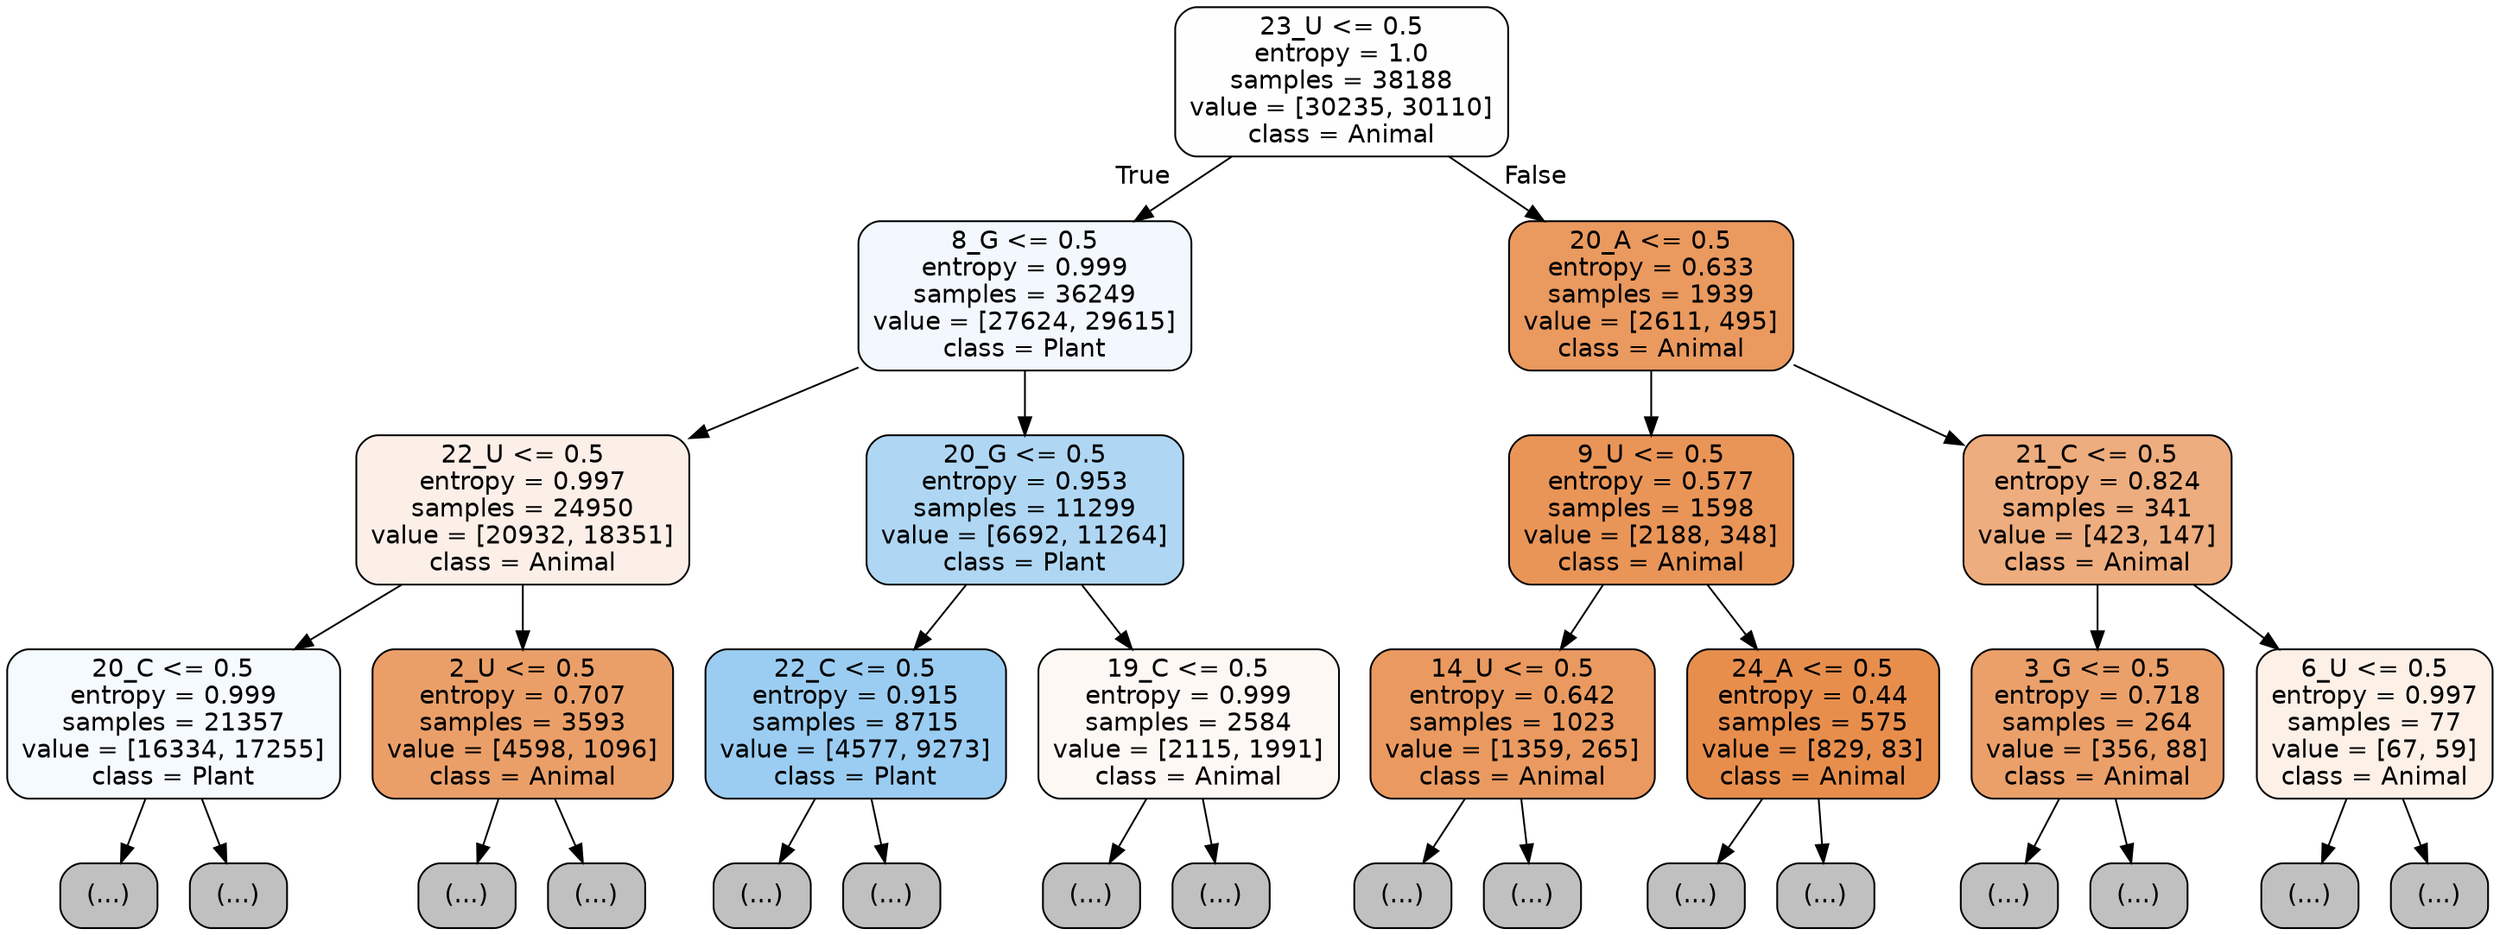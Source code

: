 digraph Tree {
node [shape=box, style="filled, rounded", color="black", fontname="helvetica"] ;
edge [fontname="helvetica"] ;
0 [label="23_U <= 0.5\nentropy = 1.0\nsamples = 38188\nvalue = [30235, 30110]\nclass = Animal", fillcolor="#fffefe"] ;
1 [label="8_G <= 0.5\nentropy = 0.999\nsamples = 36249\nvalue = [27624, 29615]\nclass = Plant", fillcolor="#f2f8fd"] ;
0 -> 1 [labeldistance=2.5, labelangle=45, headlabel="True"] ;
2 [label="22_U <= 0.5\nentropy = 0.997\nsamples = 24950\nvalue = [20932, 18351]\nclass = Animal", fillcolor="#fcefe7"] ;
1 -> 2 ;
3 [label="20_C <= 0.5\nentropy = 0.999\nsamples = 21357\nvalue = [16334, 17255]\nclass = Plant", fillcolor="#f4fafe"] ;
2 -> 3 ;
4 [label="(...)", fillcolor="#C0C0C0"] ;
3 -> 4 ;
7925 [label="(...)", fillcolor="#C0C0C0"] ;
3 -> 7925 ;
10464 [label="2_U <= 0.5\nentropy = 0.707\nsamples = 3593\nvalue = [4598, 1096]\nclass = Animal", fillcolor="#eb9f68"] ;
2 -> 10464 ;
10465 [label="(...)", fillcolor="#C0C0C0"] ;
10464 -> 10465 ;
11410 [label="(...)", fillcolor="#C0C0C0"] ;
10464 -> 11410 ;
11831 [label="20_G <= 0.5\nentropy = 0.953\nsamples = 11299\nvalue = [6692, 11264]\nclass = Plant", fillcolor="#afd7f4"] ;
1 -> 11831 ;
11832 [label="22_C <= 0.5\nentropy = 0.915\nsamples = 8715\nvalue = [4577, 9273]\nclass = Plant", fillcolor="#9bcdf2"] ;
11831 -> 11832 ;
11833 [label="(...)", fillcolor="#C0C0C0"] ;
11832 -> 11833 ;
14652 [label="(...)", fillcolor="#C0C0C0"] ;
11832 -> 14652 ;
15043 [label="19_C <= 0.5\nentropy = 0.999\nsamples = 2584\nvalue = [2115, 1991]\nclass = Animal", fillcolor="#fdf8f3"] ;
11831 -> 15043 ;
15044 [label="(...)", fillcolor="#C0C0C0"] ;
15043 -> 15044 ;
15981 [label="(...)", fillcolor="#C0C0C0"] ;
15043 -> 15981 ;
16138 [label="20_A <= 0.5\nentropy = 0.633\nsamples = 1939\nvalue = [2611, 495]\nclass = Animal", fillcolor="#ea995f"] ;
0 -> 16138 [labeldistance=2.5, labelangle=-45, headlabel="False"] ;
16139 [label="9_U <= 0.5\nentropy = 0.577\nsamples = 1598\nvalue = [2188, 348]\nclass = Animal", fillcolor="#e99558"] ;
16138 -> 16139 ;
16140 [label="14_U <= 0.5\nentropy = 0.642\nsamples = 1023\nvalue = [1359, 265]\nclass = Animal", fillcolor="#ea9a60"] ;
16139 -> 16140 ;
16141 [label="(...)", fillcolor="#C0C0C0"] ;
16140 -> 16141 ;
16464 [label="(...)", fillcolor="#C0C0C0"] ;
16140 -> 16464 ;
16569 [label="24_A <= 0.5\nentropy = 0.44\nsamples = 575\nvalue = [829, 83]\nclass = Animal", fillcolor="#e88e4d"] ;
16139 -> 16569 ;
16570 [label="(...)", fillcolor="#C0C0C0"] ;
16569 -> 16570 ;
16729 [label="(...)", fillcolor="#C0C0C0"] ;
16569 -> 16729 ;
16736 [label="21_C <= 0.5\nentropy = 0.824\nsamples = 341\nvalue = [423, 147]\nclass = Animal", fillcolor="#eead7e"] ;
16138 -> 16736 ;
16737 [label="3_G <= 0.5\nentropy = 0.718\nsamples = 264\nvalue = [356, 88]\nclass = Animal", fillcolor="#eba06a"] ;
16736 -> 16737 ;
16738 [label="(...)", fillcolor="#C0C0C0"] ;
16737 -> 16738 ;
16819 [label="(...)", fillcolor="#C0C0C0"] ;
16737 -> 16819 ;
16860 [label="6_U <= 0.5\nentropy = 0.997\nsamples = 77\nvalue = [67, 59]\nclass = Animal", fillcolor="#fcf0e7"] ;
16736 -> 16860 ;
16861 [label="(...)", fillcolor="#C0C0C0"] ;
16860 -> 16861 ;
16894 [label="(...)", fillcolor="#C0C0C0"] ;
16860 -> 16894 ;
}